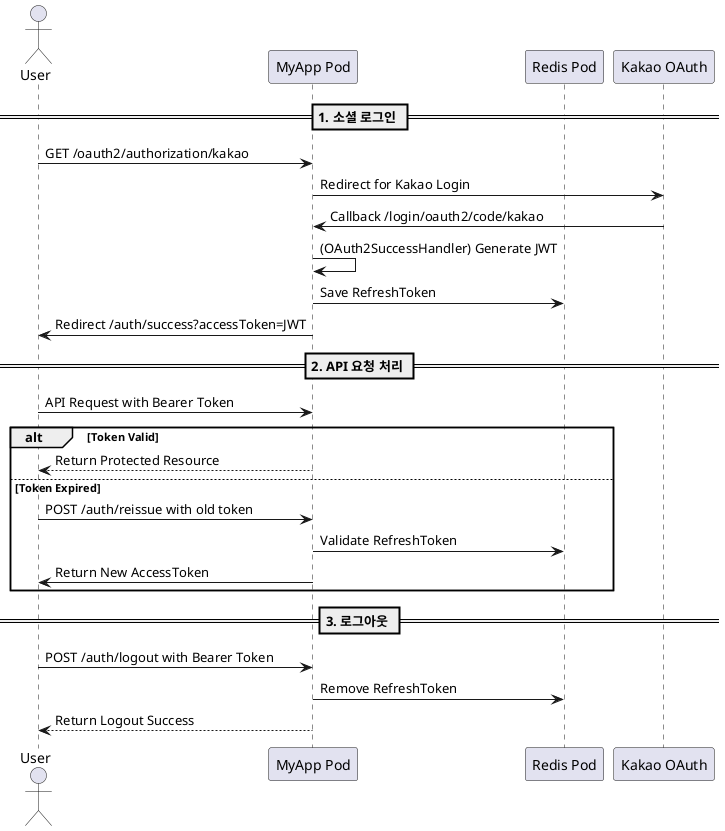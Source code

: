 @startuml

actor User
participant "MyApp Pod" as MyApp
participant "Redis Pod" as Redis
participant "Kakao OAuth" as Kakao

== 1. 소셜 로그인 ==
User -> MyApp: GET /oauth2/authorization/kakao
MyApp -> Kakao: Redirect for Kakao Login
Kakao -> MyApp: Callback /login/oauth2/code/kakao
MyApp -> MyApp: (OAuth2SuccessHandler) Generate JWT
MyApp -> Redis: Save RefreshToken
MyApp -> User: Redirect /auth/success?accessToken=JWT

== 2. API 요청 처리 ==
User -> MyApp: API Request with Bearer Token
alt Token Valid
    MyApp --> User: Return Protected Resource
else Token Expired
    User -> MyApp: POST /auth/reissue with old token
    MyApp -> Redis: Validate RefreshToken
    MyApp -> User: Return New AccessToken
end

== 3. 로그아웃 ==
User -> MyApp: POST /auth/logout with Bearer Token
MyApp -> Redis: Remove RefreshToken
MyApp --> User: Return Logout Success

@enduml